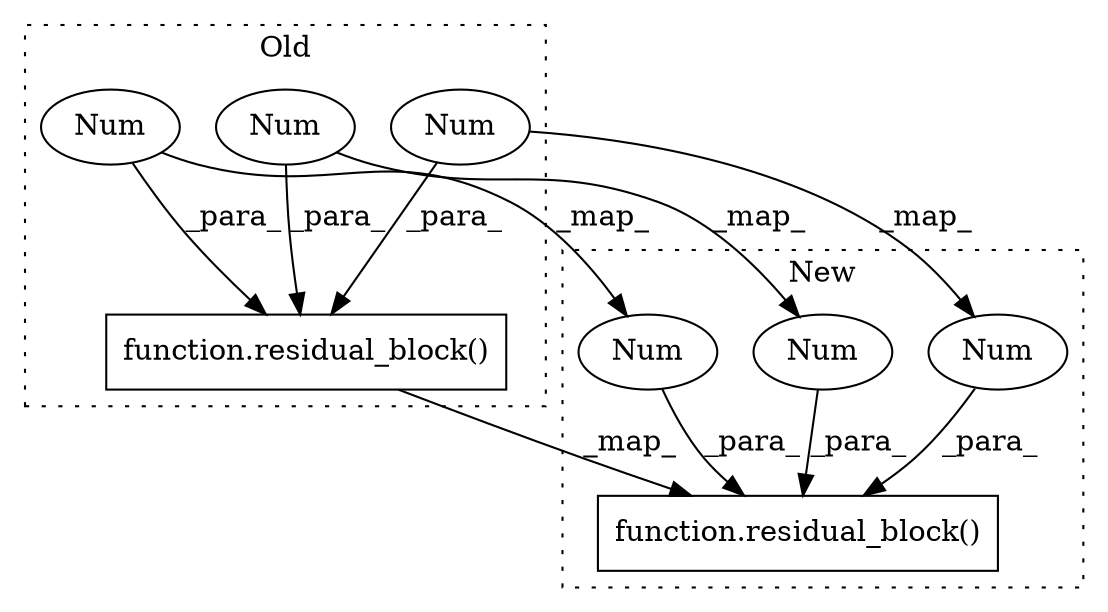 digraph G {
subgraph cluster0 {
1 [label="function.residual_block()" a="75" s="4060,4086" l="15,1" shape="box"];
4 [label="Num" a="76" s="4080" l="3" shape="ellipse"];
5 [label="Num" a="76" s="4075" l="3" shape="ellipse"];
7 [label="Num" a="76" s="4085" l="1" shape="ellipse"];
label = "Old";
style="dotted";
}
subgraph cluster1 {
2 [label="function.residual_block()" a="75" s="4156,4182" l="15,1" shape="box"];
3 [label="Num" a="76" s="4176" l="3" shape="ellipse"];
6 [label="Num" a="76" s="4171" l="3" shape="ellipse"];
8 [label="Num" a="76" s="4181" l="1" shape="ellipse"];
label = "New";
style="dotted";
}
1 -> 2 [label="_map_"];
3 -> 2 [label="_para_"];
4 -> 3 [label="_map_"];
4 -> 1 [label="_para_"];
5 -> 1 [label="_para_"];
5 -> 6 [label="_map_"];
6 -> 2 [label="_para_"];
7 -> 1 [label="_para_"];
7 -> 8 [label="_map_"];
8 -> 2 [label="_para_"];
}